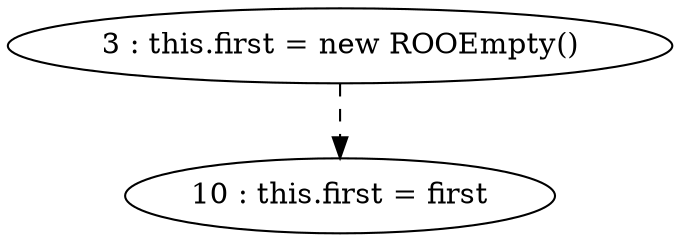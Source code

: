 digraph G {
"3 : this.first = new ROOEmpty()"
"3 : this.first = new ROOEmpty()" -> "10 : this.first = first" [style=dashed]
"10 : this.first = first"
}